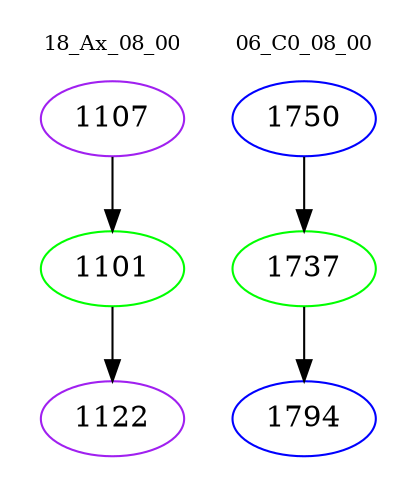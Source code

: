 digraph{
subgraph cluster_0 {
color = white
label = "18_Ax_08_00";
fontsize=10;
T0_1107 [label="1107", color="purple"]
T0_1107 -> T0_1101 [color="black"]
T0_1101 [label="1101", color="green"]
T0_1101 -> T0_1122 [color="black"]
T0_1122 [label="1122", color="purple"]
}
subgraph cluster_1 {
color = white
label = "06_C0_08_00";
fontsize=10;
T1_1750 [label="1750", color="blue"]
T1_1750 -> T1_1737 [color="black"]
T1_1737 [label="1737", color="green"]
T1_1737 -> T1_1794 [color="black"]
T1_1794 [label="1794", color="blue"]
}
}

